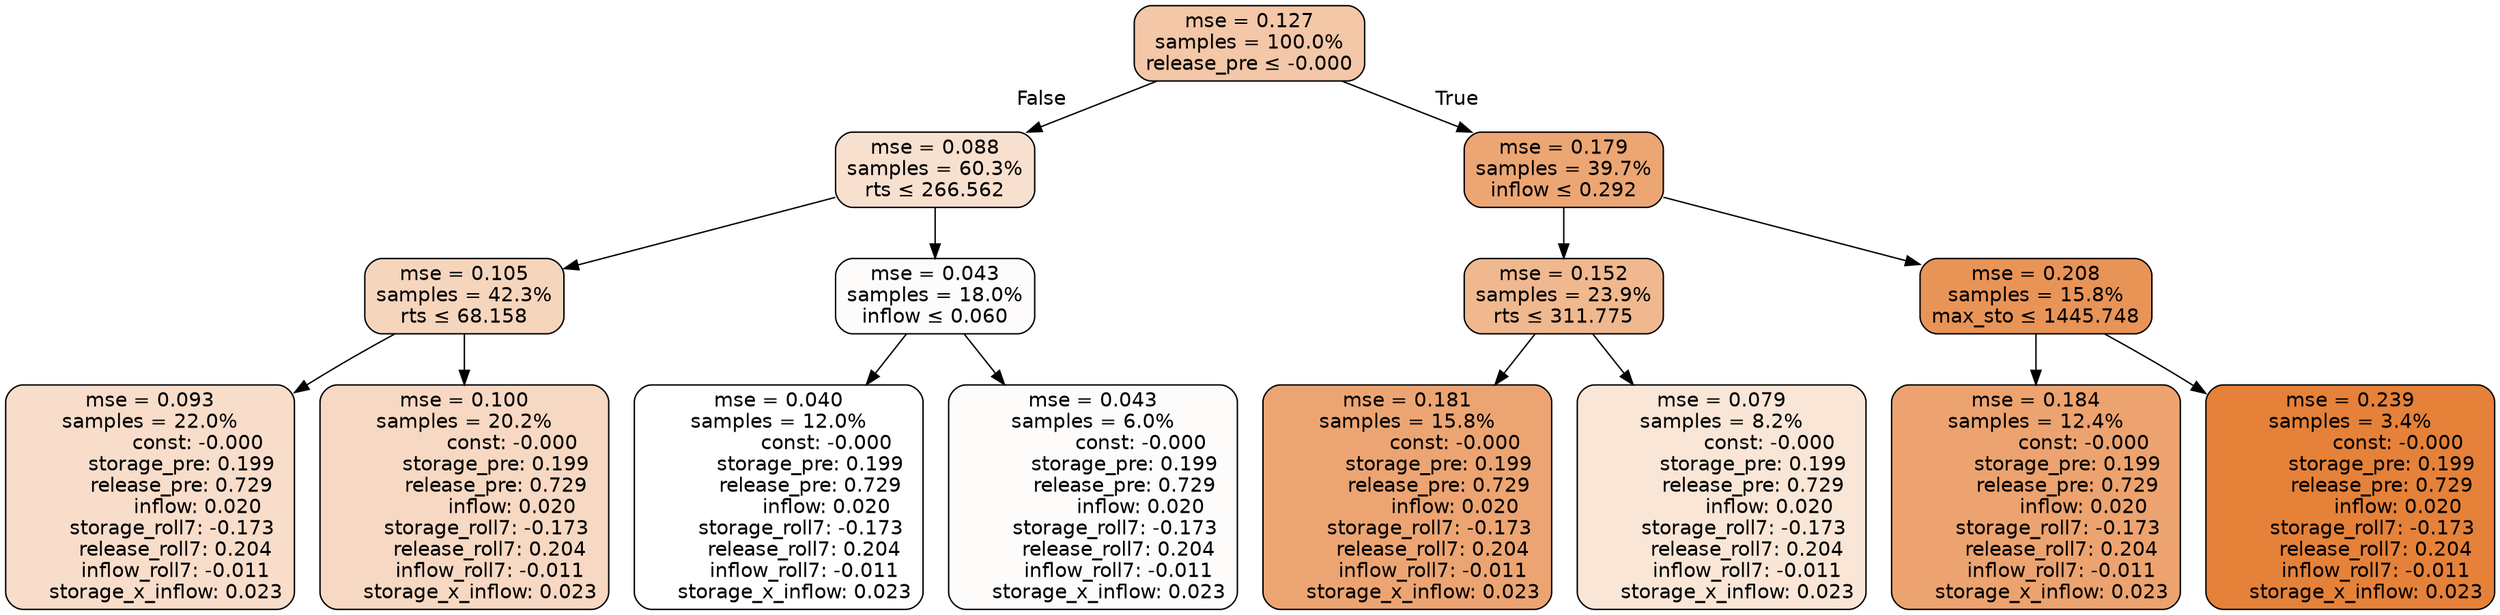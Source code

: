 digraph tree {
node [shape=rectangle, style="filled, rounded", color="black", fontname=helvetica] ;
edge [fontname=helvetica] ;
	"0" [label="mse = 0.127
samples = 100.0%
release_pre &le; -0.000", fillcolor="#f3c7a7"]
	"1" [label="mse = 0.088
samples = 60.3%
rts &le; 266.562", fillcolor="#f8e0cf"]
	"2" [label="mse = 0.105
samples = 42.3%
rts &le; 68.158", fillcolor="#f6d5bd"]
	"3" [label="mse = 0.093
samples = 22.0%
               const: -0.000
          storage_pre: 0.199
          release_pre: 0.729
               inflow: 0.020
       storage_roll7: -0.173
        release_roll7: 0.204
        inflow_roll7: -0.011
     storage_x_inflow: 0.023", fillcolor="#f8ddca"]
	"4" [label="mse = 0.100
samples = 20.2%
               const: -0.000
          storage_pre: 0.199
          release_pre: 0.729
               inflow: 0.020
       storage_roll7: -0.173
        release_roll7: 0.204
        inflow_roll7: -0.011
     storage_x_inflow: 0.023", fillcolor="#f7d8c2"]
	"5" [label="mse = 0.043
samples = 18.0%
inflow &le; 0.060", fillcolor="#fefcfb"]
	"6" [label="mse = 0.040
samples = 12.0%
               const: -0.000
          storage_pre: 0.199
          release_pre: 0.729
               inflow: 0.020
       storage_roll7: -0.173
        release_roll7: 0.204
        inflow_roll7: -0.011
     storage_x_inflow: 0.023", fillcolor="#ffffff"]
	"7" [label="mse = 0.043
samples = 6.0%
               const: -0.000
          storage_pre: 0.199
          release_pre: 0.729
               inflow: 0.020
       storage_roll7: -0.173
        release_roll7: 0.204
        inflow_roll7: -0.011
     storage_x_inflow: 0.023", fillcolor="#fefcfb"]
	"8" [label="mse = 0.179
samples = 39.7%
inflow &le; 0.292", fillcolor="#eca674"]
	"9" [label="mse = 0.152
samples = 23.9%
rts &le; 311.775", fillcolor="#f0b88f"]
	"10" [label="mse = 0.181
samples = 15.8%
               const: -0.000
          storage_pre: 0.199
          release_pre: 0.729
               inflow: 0.020
       storage_roll7: -0.173
        release_roll7: 0.204
        inflow_roll7: -0.011
     storage_x_inflow: 0.023", fillcolor="#eca572"]
	"11" [label="mse = 0.079
samples = 8.2%
               const: -0.000
          storage_pre: 0.199
          release_pre: 0.729
               inflow: 0.020
       storage_roll7: -0.173
        release_roll7: 0.204
        inflow_roll7: -0.011
     storage_x_inflow: 0.023", fillcolor="#f9e6d7"]
	"12" [label="mse = 0.208
samples = 15.8%
max_sto &le; 1445.748", fillcolor="#e99457"]
	"13" [label="mse = 0.184
samples = 12.4%
               const: -0.000
          storage_pre: 0.199
          release_pre: 0.729
               inflow: 0.020
       storage_roll7: -0.173
        release_roll7: 0.204
        inflow_roll7: -0.011
     storage_x_inflow: 0.023", fillcolor="#eca36f"]
	"14" [label="mse = 0.239
samples = 3.4%
               const: -0.000
          storage_pre: 0.199
          release_pre: 0.729
               inflow: 0.020
       storage_roll7: -0.173
        release_roll7: 0.204
        inflow_roll7: -0.011
     storage_x_inflow: 0.023", fillcolor="#e58139"]

	"0" -> "1" [labeldistance=2.5, labelangle=45, headlabel="False"]
	"1" -> "2"
	"2" -> "3"
	"2" -> "4"
	"1" -> "5"
	"5" -> "6"
	"5" -> "7"
	"0" -> "8" [labeldistance=2.5, labelangle=-45, headlabel="True"]
	"8" -> "9"
	"9" -> "10"
	"9" -> "11"
	"8" -> "12"
	"12" -> "13"
	"12" -> "14"
}